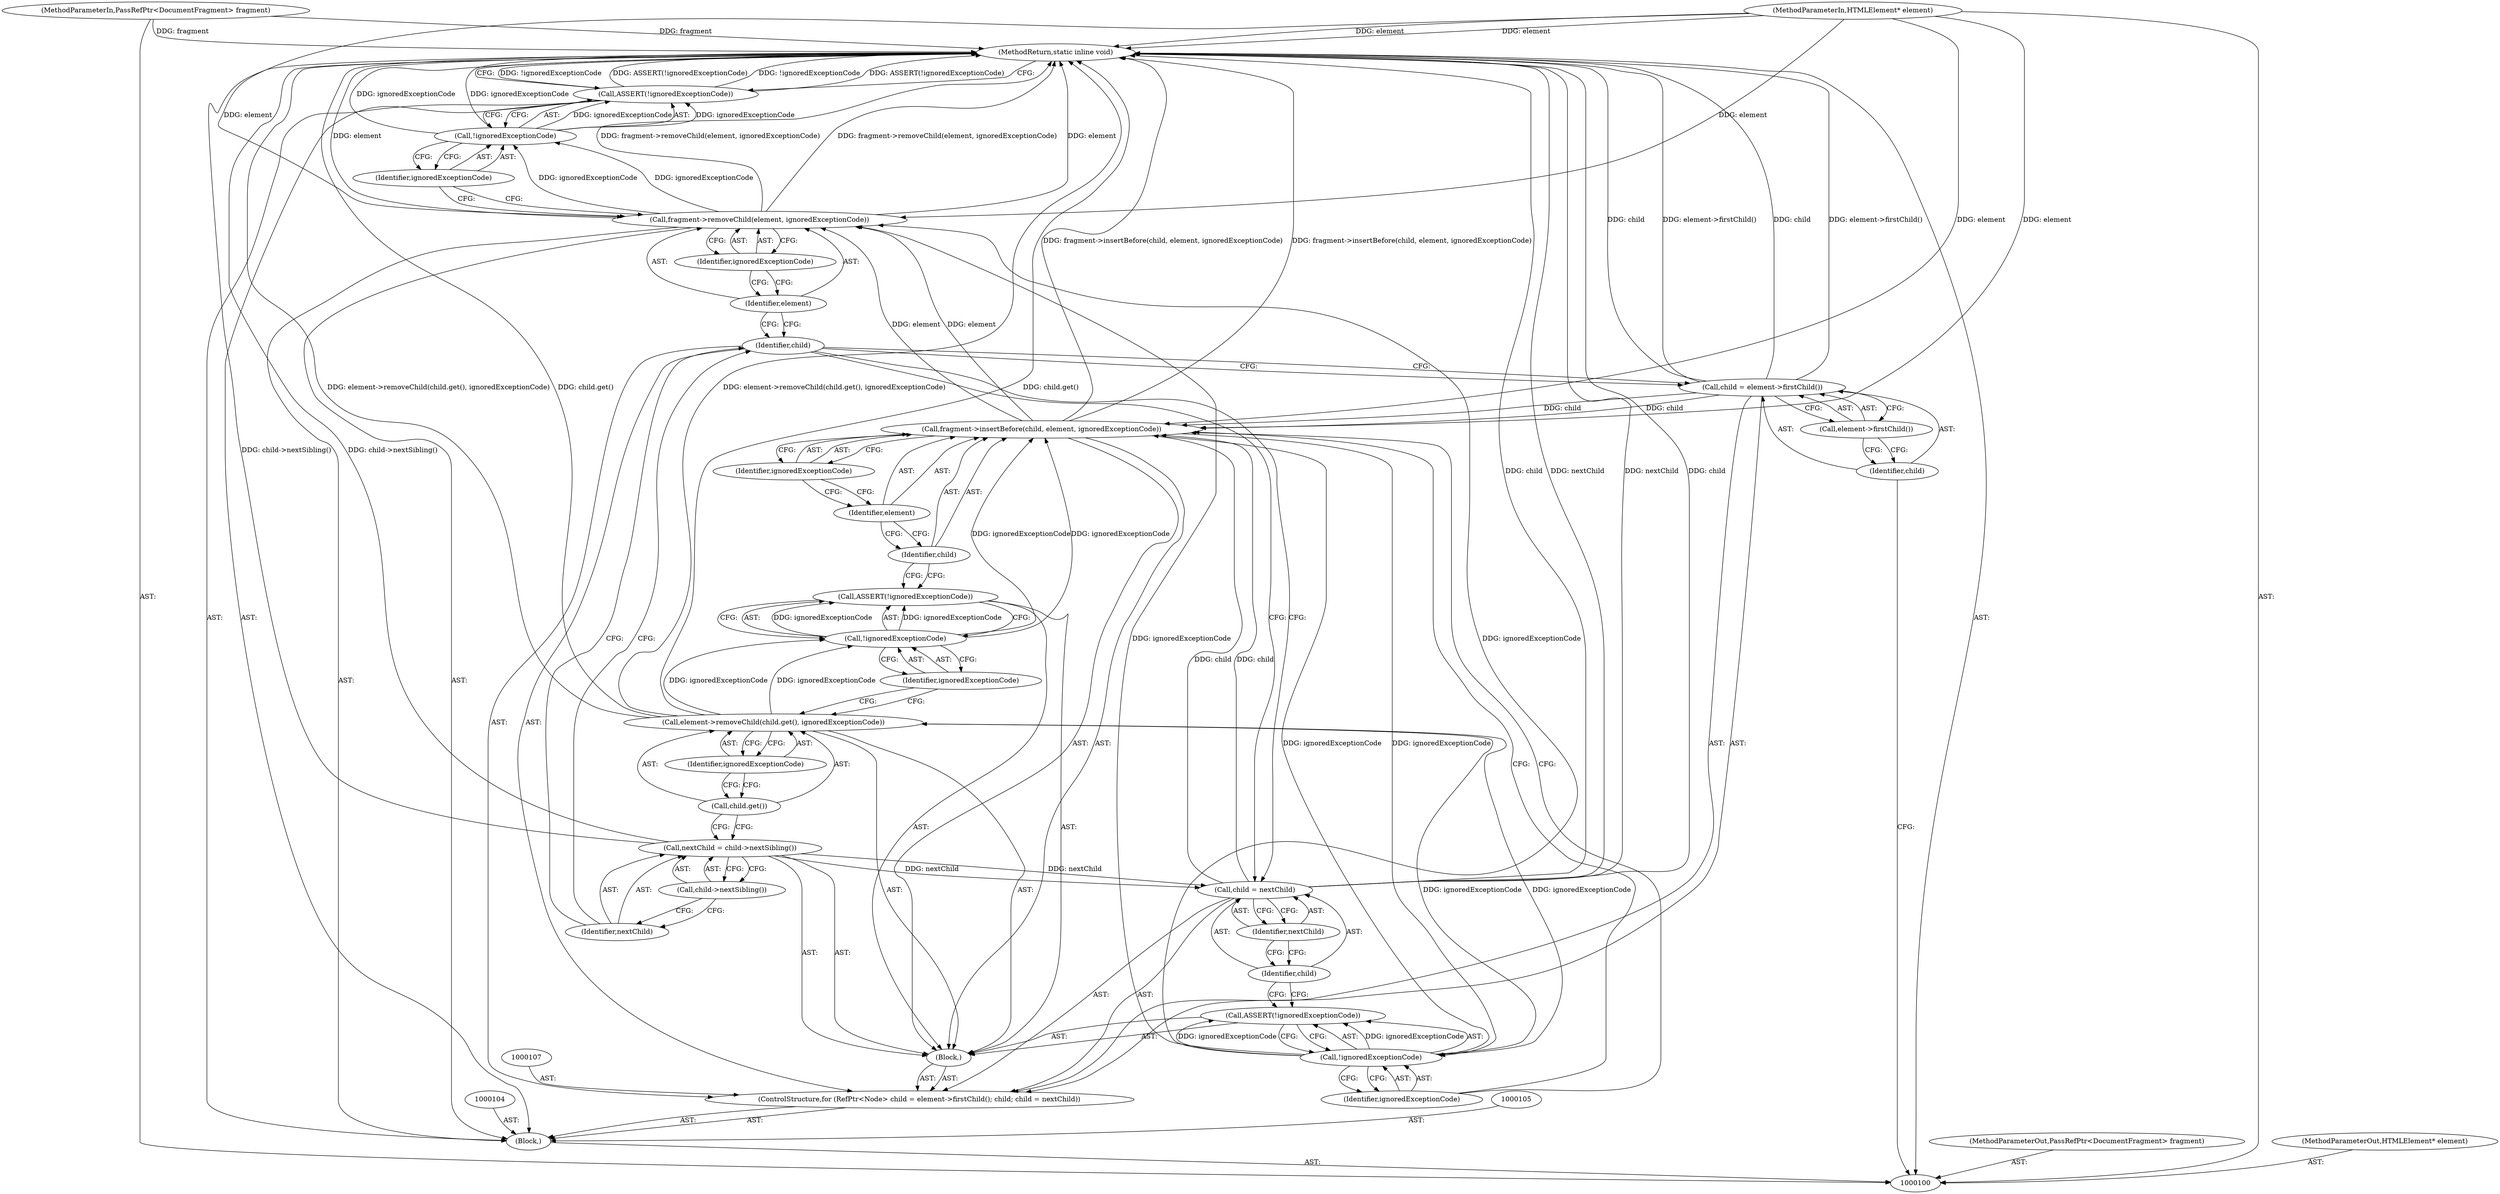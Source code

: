digraph "1_Chrome_73edae623529f04c668268de49d00324b96166a2_1" {
"1000138" [label="(MethodReturn,static inline void)"];
"1000101" [label="(MethodParameterIn,PassRefPtr<DocumentFragment> fragment)"];
"1000184" [label="(MethodParameterOut,PassRefPtr<DocumentFragment> fragment)"];
"1000102" [label="(MethodParameterIn,HTMLElement* element)"];
"1000185" [label="(MethodParameterOut,HTMLElement* element)"];
"1000130" [label="(Call,!ignoredExceptionCode)"];
"1000131" [label="(Identifier,ignoredExceptionCode)"];
"1000129" [label="(Call,ASSERT(!ignoredExceptionCode))"];
"1000133" [label="(Identifier,element)"];
"1000134" [label="(Identifier,ignoredExceptionCode)"];
"1000132" [label="(Call,fragment->removeChild(element, ignoredExceptionCode))"];
"1000136" [label="(Call,!ignoredExceptionCode)"];
"1000137" [label="(Identifier,ignoredExceptionCode)"];
"1000135" [label="(Call,ASSERT(!ignoredExceptionCode))"];
"1000103" [label="(Block,)"];
"1000108" [label="(Call,child = element->firstChild())"];
"1000109" [label="(Identifier,child)"];
"1000110" [label="(Call,element->firstChild())"];
"1000106" [label="(ControlStructure,for (RefPtr<Node> child = element->firstChild(); child; child = nextChild))"];
"1000111" [label="(Identifier,child)"];
"1000112" [label="(Call,child = nextChild)"];
"1000113" [label="(Identifier,child)"];
"1000114" [label="(Identifier,nextChild)"];
"1000115" [label="(Block,)"];
"1000118" [label="(Call,child->nextSibling())"];
"1000116" [label="(Call,nextChild = child->nextSibling())"];
"1000117" [label="(Identifier,nextChild)"];
"1000120" [label="(Call,child.get())"];
"1000121" [label="(Identifier,ignoredExceptionCode)"];
"1000119" [label="(Call,element->removeChild(child.get(), ignoredExceptionCode))"];
"1000123" [label="(Call,!ignoredExceptionCode)"];
"1000124" [label="(Identifier,ignoredExceptionCode)"];
"1000122" [label="(Call,ASSERT(!ignoredExceptionCode))"];
"1000126" [label="(Identifier,child)"];
"1000127" [label="(Identifier,element)"];
"1000128" [label="(Identifier,ignoredExceptionCode)"];
"1000125" [label="(Call,fragment->insertBefore(child, element, ignoredExceptionCode))"];
"1000138" -> "1000100"  [label="AST: "];
"1000138" -> "1000135"  [label="CFG: "];
"1000125" -> "1000138"  [label="DDG: fragment->insertBefore(child, element, ignoredExceptionCode)"];
"1000112" -> "1000138"  [label="DDG: nextChild"];
"1000112" -> "1000138"  [label="DDG: child"];
"1000132" -> "1000138"  [label="DDG: fragment->removeChild(element, ignoredExceptionCode)"];
"1000132" -> "1000138"  [label="DDG: element"];
"1000116" -> "1000138"  [label="DDG: child->nextSibling()"];
"1000135" -> "1000138"  [label="DDG: !ignoredExceptionCode"];
"1000135" -> "1000138"  [label="DDG: ASSERT(!ignoredExceptionCode)"];
"1000119" -> "1000138"  [label="DDG: element->removeChild(child.get(), ignoredExceptionCode)"];
"1000119" -> "1000138"  [label="DDG: child.get()"];
"1000102" -> "1000138"  [label="DDG: element"];
"1000101" -> "1000138"  [label="DDG: fragment"];
"1000108" -> "1000138"  [label="DDG: element->firstChild()"];
"1000108" -> "1000138"  [label="DDG: child"];
"1000136" -> "1000138"  [label="DDG: ignoredExceptionCode"];
"1000101" -> "1000100"  [label="AST: "];
"1000101" -> "1000138"  [label="DDG: fragment"];
"1000184" -> "1000100"  [label="AST: "];
"1000102" -> "1000100"  [label="AST: "];
"1000102" -> "1000138"  [label="DDG: element"];
"1000102" -> "1000125"  [label="DDG: element"];
"1000102" -> "1000132"  [label="DDG: element"];
"1000185" -> "1000100"  [label="AST: "];
"1000130" -> "1000129"  [label="AST: "];
"1000130" -> "1000131"  [label="CFG: "];
"1000131" -> "1000130"  [label="AST: "];
"1000129" -> "1000130"  [label="CFG: "];
"1000130" -> "1000119"  [label="DDG: ignoredExceptionCode"];
"1000130" -> "1000129"  [label="DDG: ignoredExceptionCode"];
"1000125" -> "1000130"  [label="DDG: ignoredExceptionCode"];
"1000130" -> "1000132"  [label="DDG: ignoredExceptionCode"];
"1000131" -> "1000130"  [label="AST: "];
"1000131" -> "1000125"  [label="CFG: "];
"1000130" -> "1000131"  [label="CFG: "];
"1000129" -> "1000115"  [label="AST: "];
"1000129" -> "1000130"  [label="CFG: "];
"1000130" -> "1000129"  [label="AST: "];
"1000113" -> "1000129"  [label="CFG: "];
"1000130" -> "1000129"  [label="DDG: ignoredExceptionCode"];
"1000133" -> "1000132"  [label="AST: "];
"1000133" -> "1000111"  [label="CFG: "];
"1000134" -> "1000133"  [label="CFG: "];
"1000134" -> "1000132"  [label="AST: "];
"1000134" -> "1000133"  [label="CFG: "];
"1000132" -> "1000134"  [label="CFG: "];
"1000132" -> "1000103"  [label="AST: "];
"1000132" -> "1000134"  [label="CFG: "];
"1000133" -> "1000132"  [label="AST: "];
"1000134" -> "1000132"  [label="AST: "];
"1000137" -> "1000132"  [label="CFG: "];
"1000132" -> "1000138"  [label="DDG: fragment->removeChild(element, ignoredExceptionCode)"];
"1000132" -> "1000138"  [label="DDG: element"];
"1000125" -> "1000132"  [label="DDG: element"];
"1000102" -> "1000132"  [label="DDG: element"];
"1000130" -> "1000132"  [label="DDG: ignoredExceptionCode"];
"1000132" -> "1000136"  [label="DDG: ignoredExceptionCode"];
"1000136" -> "1000135"  [label="AST: "];
"1000136" -> "1000137"  [label="CFG: "];
"1000137" -> "1000136"  [label="AST: "];
"1000135" -> "1000136"  [label="CFG: "];
"1000136" -> "1000138"  [label="DDG: ignoredExceptionCode"];
"1000136" -> "1000135"  [label="DDG: ignoredExceptionCode"];
"1000132" -> "1000136"  [label="DDG: ignoredExceptionCode"];
"1000137" -> "1000136"  [label="AST: "];
"1000137" -> "1000132"  [label="CFG: "];
"1000136" -> "1000137"  [label="CFG: "];
"1000135" -> "1000103"  [label="AST: "];
"1000135" -> "1000136"  [label="CFG: "];
"1000136" -> "1000135"  [label="AST: "];
"1000138" -> "1000135"  [label="CFG: "];
"1000135" -> "1000138"  [label="DDG: !ignoredExceptionCode"];
"1000135" -> "1000138"  [label="DDG: ASSERT(!ignoredExceptionCode)"];
"1000136" -> "1000135"  [label="DDG: ignoredExceptionCode"];
"1000103" -> "1000100"  [label="AST: "];
"1000104" -> "1000103"  [label="AST: "];
"1000105" -> "1000103"  [label="AST: "];
"1000106" -> "1000103"  [label="AST: "];
"1000132" -> "1000103"  [label="AST: "];
"1000135" -> "1000103"  [label="AST: "];
"1000108" -> "1000106"  [label="AST: "];
"1000108" -> "1000110"  [label="CFG: "];
"1000109" -> "1000108"  [label="AST: "];
"1000110" -> "1000108"  [label="AST: "];
"1000111" -> "1000108"  [label="CFG: "];
"1000108" -> "1000138"  [label="DDG: element->firstChild()"];
"1000108" -> "1000138"  [label="DDG: child"];
"1000108" -> "1000125"  [label="DDG: child"];
"1000109" -> "1000108"  [label="AST: "];
"1000109" -> "1000100"  [label="CFG: "];
"1000110" -> "1000109"  [label="CFG: "];
"1000110" -> "1000108"  [label="AST: "];
"1000110" -> "1000109"  [label="CFG: "];
"1000108" -> "1000110"  [label="CFG: "];
"1000106" -> "1000103"  [label="AST: "];
"1000107" -> "1000106"  [label="AST: "];
"1000108" -> "1000106"  [label="AST: "];
"1000111" -> "1000106"  [label="AST: "];
"1000112" -> "1000106"  [label="AST: "];
"1000115" -> "1000106"  [label="AST: "];
"1000111" -> "1000106"  [label="AST: "];
"1000111" -> "1000108"  [label="CFG: "];
"1000111" -> "1000112"  [label="CFG: "];
"1000117" -> "1000111"  [label="CFG: "];
"1000133" -> "1000111"  [label="CFG: "];
"1000112" -> "1000106"  [label="AST: "];
"1000112" -> "1000114"  [label="CFG: "];
"1000113" -> "1000112"  [label="AST: "];
"1000114" -> "1000112"  [label="AST: "];
"1000111" -> "1000112"  [label="CFG: "];
"1000112" -> "1000138"  [label="DDG: nextChild"];
"1000112" -> "1000138"  [label="DDG: child"];
"1000116" -> "1000112"  [label="DDG: nextChild"];
"1000112" -> "1000125"  [label="DDG: child"];
"1000113" -> "1000112"  [label="AST: "];
"1000113" -> "1000129"  [label="CFG: "];
"1000114" -> "1000113"  [label="CFG: "];
"1000114" -> "1000112"  [label="AST: "];
"1000114" -> "1000113"  [label="CFG: "];
"1000112" -> "1000114"  [label="CFG: "];
"1000115" -> "1000106"  [label="AST: "];
"1000116" -> "1000115"  [label="AST: "];
"1000119" -> "1000115"  [label="AST: "];
"1000122" -> "1000115"  [label="AST: "];
"1000125" -> "1000115"  [label="AST: "];
"1000129" -> "1000115"  [label="AST: "];
"1000118" -> "1000116"  [label="AST: "];
"1000118" -> "1000117"  [label="CFG: "];
"1000116" -> "1000118"  [label="CFG: "];
"1000116" -> "1000115"  [label="AST: "];
"1000116" -> "1000118"  [label="CFG: "];
"1000117" -> "1000116"  [label="AST: "];
"1000118" -> "1000116"  [label="AST: "];
"1000120" -> "1000116"  [label="CFG: "];
"1000116" -> "1000138"  [label="DDG: child->nextSibling()"];
"1000116" -> "1000112"  [label="DDG: nextChild"];
"1000117" -> "1000116"  [label="AST: "];
"1000117" -> "1000111"  [label="CFG: "];
"1000118" -> "1000117"  [label="CFG: "];
"1000120" -> "1000119"  [label="AST: "];
"1000120" -> "1000116"  [label="CFG: "];
"1000121" -> "1000120"  [label="CFG: "];
"1000121" -> "1000119"  [label="AST: "];
"1000121" -> "1000120"  [label="CFG: "];
"1000119" -> "1000121"  [label="CFG: "];
"1000119" -> "1000115"  [label="AST: "];
"1000119" -> "1000121"  [label="CFG: "];
"1000120" -> "1000119"  [label="AST: "];
"1000121" -> "1000119"  [label="AST: "];
"1000124" -> "1000119"  [label="CFG: "];
"1000119" -> "1000138"  [label="DDG: element->removeChild(child.get(), ignoredExceptionCode)"];
"1000119" -> "1000138"  [label="DDG: child.get()"];
"1000130" -> "1000119"  [label="DDG: ignoredExceptionCode"];
"1000119" -> "1000123"  [label="DDG: ignoredExceptionCode"];
"1000123" -> "1000122"  [label="AST: "];
"1000123" -> "1000124"  [label="CFG: "];
"1000124" -> "1000123"  [label="AST: "];
"1000122" -> "1000123"  [label="CFG: "];
"1000123" -> "1000122"  [label="DDG: ignoredExceptionCode"];
"1000119" -> "1000123"  [label="DDG: ignoredExceptionCode"];
"1000123" -> "1000125"  [label="DDG: ignoredExceptionCode"];
"1000124" -> "1000123"  [label="AST: "];
"1000124" -> "1000119"  [label="CFG: "];
"1000123" -> "1000124"  [label="CFG: "];
"1000122" -> "1000115"  [label="AST: "];
"1000122" -> "1000123"  [label="CFG: "];
"1000123" -> "1000122"  [label="AST: "];
"1000126" -> "1000122"  [label="CFG: "];
"1000123" -> "1000122"  [label="DDG: ignoredExceptionCode"];
"1000126" -> "1000125"  [label="AST: "];
"1000126" -> "1000122"  [label="CFG: "];
"1000127" -> "1000126"  [label="CFG: "];
"1000127" -> "1000125"  [label="AST: "];
"1000127" -> "1000126"  [label="CFG: "];
"1000128" -> "1000127"  [label="CFG: "];
"1000128" -> "1000125"  [label="AST: "];
"1000128" -> "1000127"  [label="CFG: "];
"1000125" -> "1000128"  [label="CFG: "];
"1000125" -> "1000115"  [label="AST: "];
"1000125" -> "1000128"  [label="CFG: "];
"1000126" -> "1000125"  [label="AST: "];
"1000127" -> "1000125"  [label="AST: "];
"1000128" -> "1000125"  [label="AST: "];
"1000131" -> "1000125"  [label="CFG: "];
"1000125" -> "1000138"  [label="DDG: fragment->insertBefore(child, element, ignoredExceptionCode)"];
"1000112" -> "1000125"  [label="DDG: child"];
"1000108" -> "1000125"  [label="DDG: child"];
"1000102" -> "1000125"  [label="DDG: element"];
"1000123" -> "1000125"  [label="DDG: ignoredExceptionCode"];
"1000125" -> "1000130"  [label="DDG: ignoredExceptionCode"];
"1000125" -> "1000132"  [label="DDG: element"];
}
